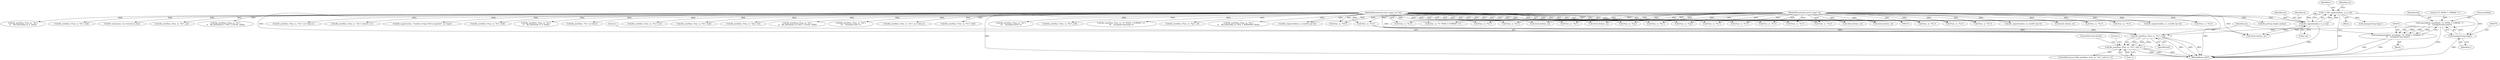 digraph "0_file_4a284c89d6ef11aca34da65da7d673050a5ea320_5@API" {
"1000373" [label="(Call,snprintf(buf, sizeof(buf), \"%\" INT64_T_FORMAT \"u\",\n\t\t\t    (unsigned long long)v))"];
"1000378" [label="(Call,(unsigned long long)v)"];
"1000353" [label="(Call,v = file_signextend(ms, m, p->q))"];
"1000355" [label="(Call,file_signextend(ms, m, p->q))"];
"1000102" [label="(MethodParameterIn,struct magic_set *ms)"];
"1000103" [label="(MethodParameterIn,struct magic *m)"];
"1000371" [label="(Call,(void)snprintf(buf, sizeof(buf), \"%\" INT64_T_FORMAT \"u\",\n\t\t\t    (unsigned long long)v))"];
"1000383" [label="(Call,file_printf(ms, F(ms, m, \"%s\"), buf))"];
"1000382" [label="(Call,file_printf(ms, F(ms, m, \"%s\"), buf) == -1)"];
"1000204" [label="(Call,file_signextend(ms, m, (uint64_t)p->h))"];
"1000161" [label="(Call,F(ms, m, \"%s\"))"];
"1000832" [label="(Call,F(ms, m, \"%g\"))"];
"1000560" [label="(Call,file_pstring_length_size(m))"];
"1000696" [label="(Call,F(ms, m, \"%s\"))"];
"1000938" [label="(Call,F(ms, m, \"%s\"))"];
"1000444" [label="(Call,F(ms, m, \"%s\"))"];
"1000384" [label="(Identifier,ms)"];
"1000362" [label="(Call,check_fmt(ms, m))"];
"1000795" [label="(Call,check_fmt(ms, m))"];
"1000373" [label="(Call,snprintf(buf, sizeof(buf), \"%\" INT64_T_FORMAT \"u\",\n\t\t\t    (unsigned long long)v))"];
"1000750" [label="(Call,F(ms, m, \"%s\"))"];
"1001009" [label="(Call,file_magerror(ms, \"invalid m->type (%d) in mprint()\", m->type))"];
"1000375" [label="(Call,sizeof(buf))"];
"1000378" [label="(Call,(unsigned long long)v)"];
"1000385" [label="(Call,F(ms, m, \"%s\"))"];
"1000542" [label="(Call,F(ms, m, \"%s\"))"];
"1000603" [label="(Call,F(ms, m, \"%s\"))"];
"1000380" [label="(Identifier,v)"];
"1000102" [label="(MethodParameterIn,struct magic_set *ms)"];
"1000213" [label="(Call,check_fmt(ms, m))"];
"1000358" [label="(Call,p->q)"];
"1000381" [label="(ControlStructure,if (file_printf(ms, F(ms, m, \"%s\"), buf) == -1))"];
"1000890" [label="(Call,F(ms, m, \"%s\"))"];
"1000159" [label="(Call,file_printf(ms, F(ms, m, \"%s\"), buf))"];
"1000356" [label="(Identifier,ms)"];
"1000328" [label="(Call,F(ms, m, \"%u\"))"];
"1000354" [label="(Identifier,v)"];
"1000289" [label="(Call,check_fmt(ms, m))"];
"1000177" [label="(Call,F(ms, m, \"%d\"))"];
"1000365" [label="(Block,)"];
"1000601" [label="(Call,file_printf(ms, F(ms, m, \"%s\"),\n\t\t    file_fmttime(p->l, 0, tbuf)))"];
"1000982" [label="(Call,file_printf(ms, \"%s\", m->desc))"];
"1000540" [label="(Call,file_printf(ms, F(ms, m, \"%s\"), str))"];
"1000382" [label="(Call,file_printf(ms, F(ms, m, \"%s\"), buf) == -1)"];
"1000395" [label="(ControlStructure,break;)"];
"1000814" [label="(Call,file_printf(ms, F(ms, m, \"%s\"), buf))"];
"1000830" [label="(Call,file_printf(ms, F(ms, m, \"%g\"), vd))"];
"1000632" [label="(Call,file_printf(ms, F(ms, m, \"%s\"),\n\t\t    file_fmttime(p->q, FILE_T_LOCAL, tbuf)))"];
"1000816" [label="(Call,F(ms, m, \"%s\"))"];
"1000175" [label="(Call,file_printf(ms, F(ms, m, \"%d\"),\n\t\t\t    (unsigned char) v))"];
"1000634" [label="(Call,F(ms, m, \"%s\"))"];
"1000125" [label="(Block,)"];
"1000442" [label="(Call,file_printf(ms, F(ms, m, \"%s\"), m->value.s))"];
"1000234" [label="(Call,file_printf(ms, F(ms, m, \"%s\"), buf))"];
"1000766" [label="(Call,F(ms, m, \"%g\"))"];
"1000250" [label="(Call,file_printf(ms, F(ms, m, \"%u\"),\n\t\t\t    (unsigned short) v))"];
"1000310" [label="(Call,file_printf(ms, F(ms, m, \"%s\"), buf))"];
"1000355" [label="(Call,file_signextend(ms, m, p->q))"];
"1000280" [label="(Call,file_signextend(ms, m, (uint64_t)p->l))"];
"1000399" [label="(Call,file_printf(ms, F(ms, m, \"%\" INT64_T_FORMAT \"u\"),\n\t\t\t    (unsigned long long) v))"];
"1000312" [label="(Call,F(ms, m, \"%s\"))"];
"1001022" [label="(MethodReturn,RET)"];
"1000383" [label="(Call,file_printf(ms, F(ms, m, \"%s\"), buf))"];
"1000129" [label="(Call,file_signextend(ms, m, (uint64_t)p->b))"];
"1000401" [label="(Call,F(ms, m, \"%\" INT64_T_FORMAT \"u\"))"];
"1000405" [label="(Call,(unsigned long long) v)"];
"1000764" [label="(Call,file_printf(ms, F(ms, m, \"%g\"), vf))"];
"1000694" [label="(Call,file_printf(ms, F(ms, m, \"%s\"),\n\t\t    file_fmttime(p->q, FILE_T_WINDOWS, tbuf)))"];
"1000374" [label="(Identifier,buf)"];
"1000665" [label="(Call,F(ms, m, \"%s\"))"];
"1000391" [label="(Literal,1)"];
"1000663" [label="(Call,file_printf(ms, F(ms, m, \"%s\"),\n\t\t    file_fmttime(p->q, 0, tbuf)))"];
"1000748" [label="(Call,file_printf(ms, F(ms, m, \"%s\"), buf))"];
"1000729" [label="(Call,check_fmt(ms, m))"];
"1000138" [label="(Call,check_fmt(ms, m))"];
"1000357" [label="(Identifier,m)"];
"1000394" [label="(Literal,1)"];
"1000236" [label="(Call,F(ms, m, \"%s\"))"];
"1000353" [label="(Call,v = file_signextend(ms, m, p->q))"];
"1000390" [label="(Call,-1)"];
"1000876" [label="(Call,file_oomem(ms, ms->search.rm_len))"];
"1000888" [label="(Call,file_printf(ms, F(ms, m, \"%s\"), cp))"];
"1000371" [label="(Call,(void)snprintf(buf, sizeof(buf), \"%\" INT64_T_FORMAT \"u\",\n\t\t\t    (unsigned long long)v))"];
"1000363" [label="(Identifier,ms)"];
"1000103" [label="(MethodParameterIn,struct magic *m)"];
"1000389" [label="(Identifier,buf)"];
"1000377" [label="(Literal,\"%\" INT64_T_FORMAT \"u\")"];
"1000252" [label="(Call,F(ms, m, \"%u\"))"];
"1000569" [label="(Call,file_printf(ms, F(ms, m, \"%s\"),\n\t\t    file_fmttime(p->l, FILE_T_LOCAL, tbuf)))"];
"1000571" [label="(Call,F(ms, m, \"%s\"))"];
"1000936" [label="(Call,file_printf(ms, F(ms, m, \"%s\"), m->value.s))"];
"1000326" [label="(Call,file_printf(ms, F(ms, m, \"%u\"), (uint32_t) v))"];
"1000373" -> "1000371"  [label="AST: "];
"1000373" -> "1000378"  [label="CFG: "];
"1000374" -> "1000373"  [label="AST: "];
"1000375" -> "1000373"  [label="AST: "];
"1000377" -> "1000373"  [label="AST: "];
"1000378" -> "1000373"  [label="AST: "];
"1000371" -> "1000373"  [label="CFG: "];
"1000373" -> "1001022"  [label="DDG: "];
"1000373" -> "1000371"  [label="DDG: "];
"1000373" -> "1000371"  [label="DDG: "];
"1000373" -> "1000371"  [label="DDG: "];
"1000378" -> "1000373"  [label="DDG: "];
"1000373" -> "1000383"  [label="DDG: "];
"1000378" -> "1000380"  [label="CFG: "];
"1000379" -> "1000378"  [label="AST: "];
"1000380" -> "1000378"  [label="AST: "];
"1000378" -> "1001022"  [label="DDG: "];
"1000353" -> "1000378"  [label="DDG: "];
"1000353" -> "1000125"  [label="AST: "];
"1000353" -> "1000355"  [label="CFG: "];
"1000354" -> "1000353"  [label="AST: "];
"1000355" -> "1000353"  [label="AST: "];
"1000363" -> "1000353"  [label="CFG: "];
"1000353" -> "1001022"  [label="DDG: "];
"1000355" -> "1000353"  [label="DDG: "];
"1000355" -> "1000353"  [label="DDG: "];
"1000355" -> "1000353"  [label="DDG: "];
"1000353" -> "1000405"  [label="DDG: "];
"1000355" -> "1000358"  [label="CFG: "];
"1000356" -> "1000355"  [label="AST: "];
"1000357" -> "1000355"  [label="AST: "];
"1000358" -> "1000355"  [label="AST: "];
"1000355" -> "1001022"  [label="DDG: "];
"1000102" -> "1000355"  [label="DDG: "];
"1000103" -> "1000355"  [label="DDG: "];
"1000355" -> "1000362"  [label="DDG: "];
"1000355" -> "1000362"  [label="DDG: "];
"1000102" -> "1000101"  [label="AST: "];
"1000102" -> "1001022"  [label="DDG: "];
"1000102" -> "1000129"  [label="DDG: "];
"1000102" -> "1000138"  [label="DDG: "];
"1000102" -> "1000159"  [label="DDG: "];
"1000102" -> "1000161"  [label="DDG: "];
"1000102" -> "1000175"  [label="DDG: "];
"1000102" -> "1000177"  [label="DDG: "];
"1000102" -> "1000204"  [label="DDG: "];
"1000102" -> "1000213"  [label="DDG: "];
"1000102" -> "1000234"  [label="DDG: "];
"1000102" -> "1000236"  [label="DDG: "];
"1000102" -> "1000250"  [label="DDG: "];
"1000102" -> "1000252"  [label="DDG: "];
"1000102" -> "1000280"  [label="DDG: "];
"1000102" -> "1000289"  [label="DDG: "];
"1000102" -> "1000310"  [label="DDG: "];
"1000102" -> "1000312"  [label="DDG: "];
"1000102" -> "1000326"  [label="DDG: "];
"1000102" -> "1000328"  [label="DDG: "];
"1000102" -> "1000362"  [label="DDG: "];
"1000102" -> "1000383"  [label="DDG: "];
"1000102" -> "1000385"  [label="DDG: "];
"1000102" -> "1000399"  [label="DDG: "];
"1000102" -> "1000401"  [label="DDG: "];
"1000102" -> "1000442"  [label="DDG: "];
"1000102" -> "1000444"  [label="DDG: "];
"1000102" -> "1000540"  [label="DDG: "];
"1000102" -> "1000542"  [label="DDG: "];
"1000102" -> "1000569"  [label="DDG: "];
"1000102" -> "1000571"  [label="DDG: "];
"1000102" -> "1000601"  [label="DDG: "];
"1000102" -> "1000603"  [label="DDG: "];
"1000102" -> "1000632"  [label="DDG: "];
"1000102" -> "1000634"  [label="DDG: "];
"1000102" -> "1000663"  [label="DDG: "];
"1000102" -> "1000665"  [label="DDG: "];
"1000102" -> "1000694"  [label="DDG: "];
"1000102" -> "1000696"  [label="DDG: "];
"1000102" -> "1000729"  [label="DDG: "];
"1000102" -> "1000748"  [label="DDG: "];
"1000102" -> "1000750"  [label="DDG: "];
"1000102" -> "1000764"  [label="DDG: "];
"1000102" -> "1000766"  [label="DDG: "];
"1000102" -> "1000795"  [label="DDG: "];
"1000102" -> "1000814"  [label="DDG: "];
"1000102" -> "1000816"  [label="DDG: "];
"1000102" -> "1000830"  [label="DDG: "];
"1000102" -> "1000832"  [label="DDG: "];
"1000102" -> "1000876"  [label="DDG: "];
"1000102" -> "1000888"  [label="DDG: "];
"1000102" -> "1000890"  [label="DDG: "];
"1000102" -> "1000936"  [label="DDG: "];
"1000102" -> "1000938"  [label="DDG: "];
"1000102" -> "1000982"  [label="DDG: "];
"1000102" -> "1001009"  [label="DDG: "];
"1000103" -> "1000101"  [label="AST: "];
"1000103" -> "1001022"  [label="DDG: "];
"1000103" -> "1000129"  [label="DDG: "];
"1000103" -> "1000138"  [label="DDG: "];
"1000103" -> "1000161"  [label="DDG: "];
"1000103" -> "1000177"  [label="DDG: "];
"1000103" -> "1000204"  [label="DDG: "];
"1000103" -> "1000213"  [label="DDG: "];
"1000103" -> "1000236"  [label="DDG: "];
"1000103" -> "1000252"  [label="DDG: "];
"1000103" -> "1000280"  [label="DDG: "];
"1000103" -> "1000289"  [label="DDG: "];
"1000103" -> "1000312"  [label="DDG: "];
"1000103" -> "1000328"  [label="DDG: "];
"1000103" -> "1000362"  [label="DDG: "];
"1000103" -> "1000385"  [label="DDG: "];
"1000103" -> "1000401"  [label="DDG: "];
"1000103" -> "1000444"  [label="DDG: "];
"1000103" -> "1000542"  [label="DDG: "];
"1000103" -> "1000560"  [label="DDG: "];
"1000103" -> "1000571"  [label="DDG: "];
"1000103" -> "1000603"  [label="DDG: "];
"1000103" -> "1000634"  [label="DDG: "];
"1000103" -> "1000665"  [label="DDG: "];
"1000103" -> "1000696"  [label="DDG: "];
"1000103" -> "1000729"  [label="DDG: "];
"1000103" -> "1000750"  [label="DDG: "];
"1000103" -> "1000766"  [label="DDG: "];
"1000103" -> "1000795"  [label="DDG: "];
"1000103" -> "1000816"  [label="DDG: "];
"1000103" -> "1000832"  [label="DDG: "];
"1000103" -> "1000890"  [label="DDG: "];
"1000103" -> "1000938"  [label="DDG: "];
"1000371" -> "1000365"  [label="AST: "];
"1000372" -> "1000371"  [label="AST: "];
"1000384" -> "1000371"  [label="CFG: "];
"1000371" -> "1001022"  [label="DDG: "];
"1000371" -> "1001022"  [label="DDG: "];
"1000383" -> "1000382"  [label="AST: "];
"1000383" -> "1000389"  [label="CFG: "];
"1000384" -> "1000383"  [label="AST: "];
"1000385" -> "1000383"  [label="AST: "];
"1000389" -> "1000383"  [label="AST: "];
"1000391" -> "1000383"  [label="CFG: "];
"1000383" -> "1001022"  [label="DDG: "];
"1000383" -> "1001022"  [label="DDG: "];
"1000383" -> "1001022"  [label="DDG: "];
"1000383" -> "1000382"  [label="DDG: "];
"1000383" -> "1000382"  [label="DDG: "];
"1000383" -> "1000382"  [label="DDG: "];
"1000385" -> "1000383"  [label="DDG: "];
"1000385" -> "1000383"  [label="DDG: "];
"1000385" -> "1000383"  [label="DDG: "];
"1000382" -> "1000381"  [label="AST: "];
"1000382" -> "1000390"  [label="CFG: "];
"1000390" -> "1000382"  [label="AST: "];
"1000394" -> "1000382"  [label="CFG: "];
"1000395" -> "1000382"  [label="CFG: "];
"1000382" -> "1001022"  [label="DDG: "];
"1000382" -> "1001022"  [label="DDG: "];
"1000382" -> "1001022"  [label="DDG: "];
"1000390" -> "1000382"  [label="DDG: "];
}
